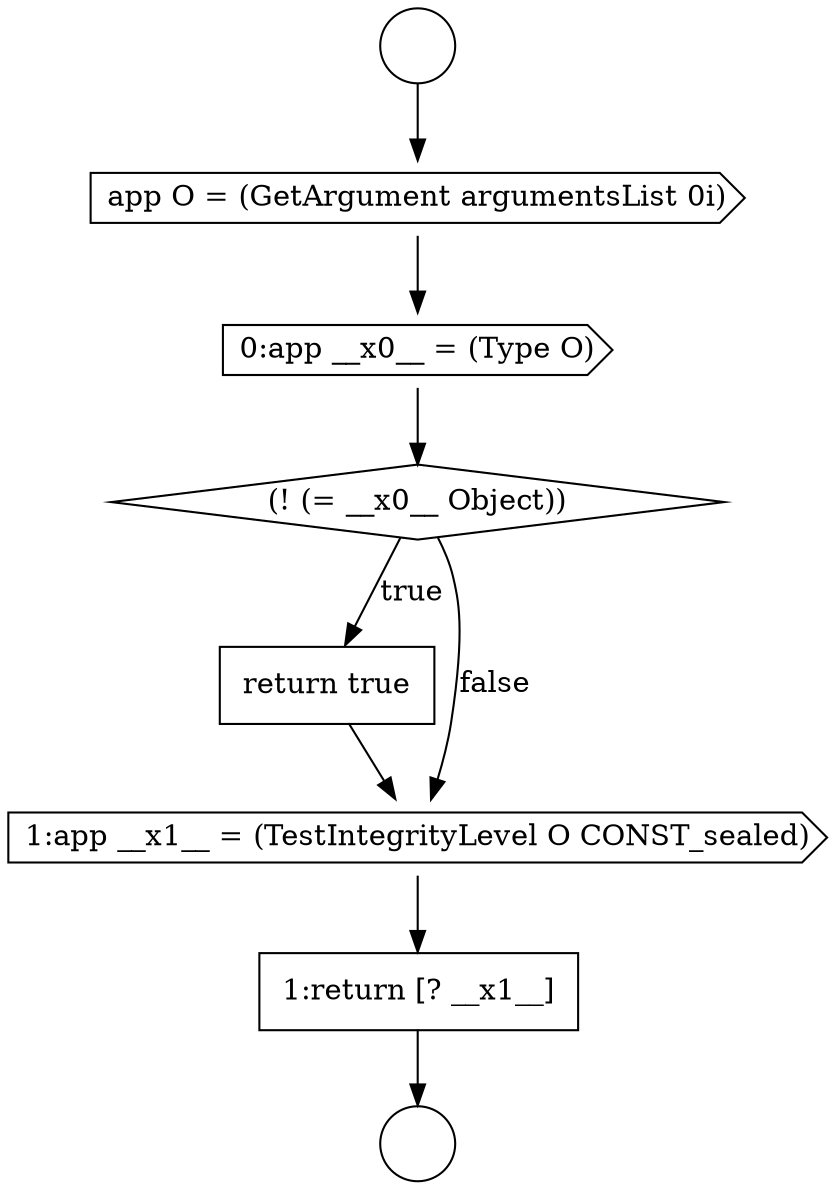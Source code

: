 digraph {
  node12109 [shape=cds, label=<<font color="black">app O = (GetArgument argumentsList 0i)</font>> color="black" fillcolor="white" style=filled]
  node12110 [shape=cds, label=<<font color="black">0:app __x0__ = (Type O)</font>> color="black" fillcolor="white" style=filled]
  node12107 [shape=circle label=" " color="black" fillcolor="white" style=filled]
  node12108 [shape=circle label=" " color="black" fillcolor="white" style=filled]
  node12114 [shape=none, margin=0, label=<<font color="black">
    <table border="0" cellborder="1" cellspacing="0" cellpadding="10">
      <tr><td align="left">1:return [? __x1__]</td></tr>
    </table>
  </font>> color="black" fillcolor="white" style=filled]
  node12111 [shape=diamond, label=<<font color="black">(! (= __x0__ Object))</font>> color="black" fillcolor="white" style=filled]
  node12112 [shape=none, margin=0, label=<<font color="black">
    <table border="0" cellborder="1" cellspacing="0" cellpadding="10">
      <tr><td align="left">return true</td></tr>
    </table>
  </font>> color="black" fillcolor="white" style=filled]
  node12113 [shape=cds, label=<<font color="black">1:app __x1__ = (TestIntegrityLevel O CONST_sealed)</font>> color="black" fillcolor="white" style=filled]
  node12110 -> node12111 [ color="black"]
  node12111 -> node12112 [label=<<font color="black">true</font>> color="black"]
  node12111 -> node12113 [label=<<font color="black">false</font>> color="black"]
  node12114 -> node12108 [ color="black"]
  node12107 -> node12109 [ color="black"]
  node12113 -> node12114 [ color="black"]
  node12112 -> node12113 [ color="black"]
  node12109 -> node12110 [ color="black"]
}
